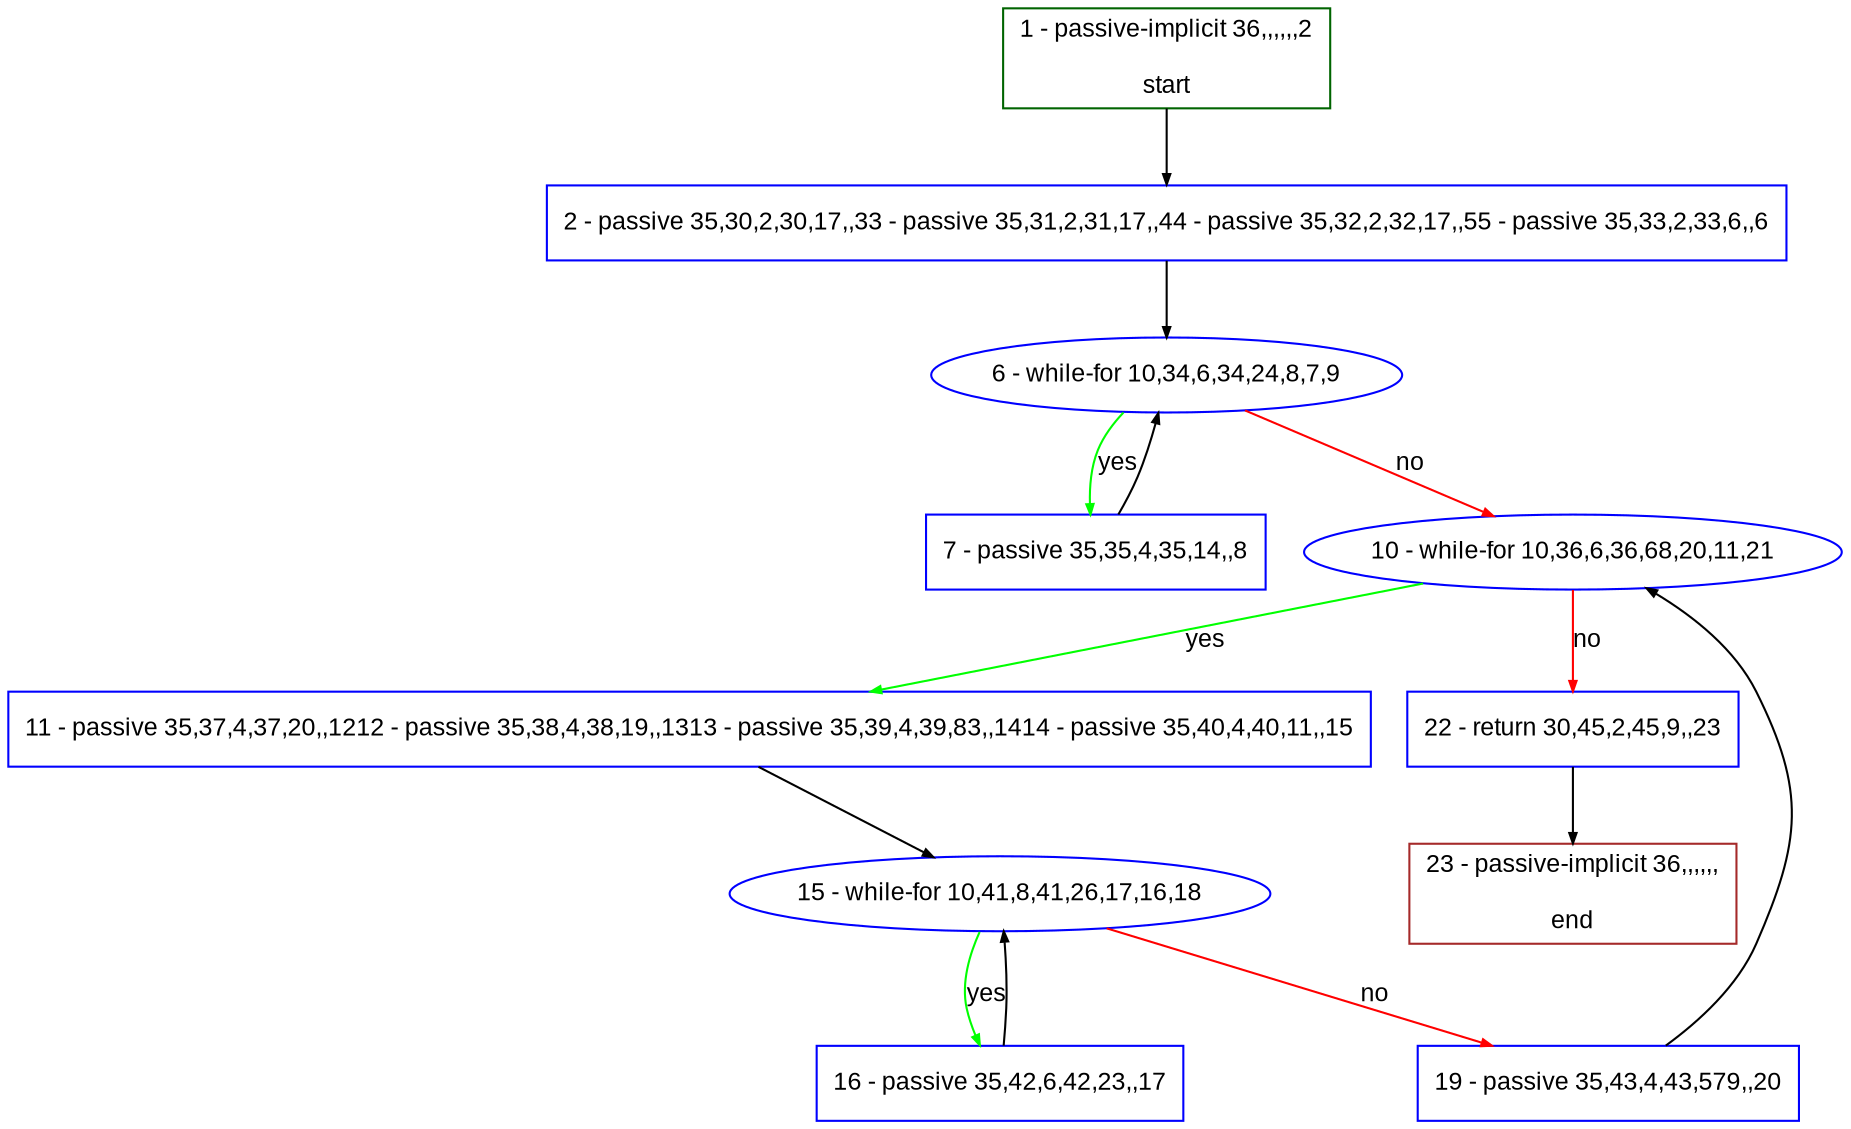 digraph "" {
  graph [pack="true", label="", fontsize="12", packmode="clust", fontname="Arial", fillcolor="#FFFFCC", bgcolor="white", style="rounded,filled", compound="true"];
  node [node_initialized="no", label="", color="grey", fontsize="12", fillcolor="white", fontname="Arial", style="filled", shape="rectangle", compound="true", fixedsize="false"];
  edge [fontcolor="black", arrowhead="normal", arrowtail="none", arrowsize="0.5", ltail="", label="", color="black", fontsize="12", lhead="", fontname="Arial", dir="forward", compound="true"];
  __N1 [label="2 - passive 35,30,2,30,17,,33 - passive 35,31,2,31,17,,44 - passive 35,32,2,32,17,,55 - passive 35,33,2,33,6,,6", color="#0000ff", fillcolor="#ffffff", style="filled", shape="box"];
  __N2 [label="1 - passive-implicit 36,,,,,,2\n\nstart", color="#006400", fillcolor="#ffffff", style="filled", shape="box"];
  __N3 [label="6 - while-for 10,34,6,34,24,8,7,9", color="#0000ff", fillcolor="#ffffff", style="filled", shape="oval"];
  __N4 [label="7 - passive 35,35,4,35,14,,8", color="#0000ff", fillcolor="#ffffff", style="filled", shape="box"];
  __N5 [label="10 - while-for 10,36,6,36,68,20,11,21", color="#0000ff", fillcolor="#ffffff", style="filled", shape="oval"];
  __N6 [label="11 - passive 35,37,4,37,20,,1212 - passive 35,38,4,38,19,,1313 - passive 35,39,4,39,83,,1414 - passive 35,40,4,40,11,,15", color="#0000ff", fillcolor="#ffffff", style="filled", shape="box"];
  __N7 [label="22 - return 30,45,2,45,9,,23", color="#0000ff", fillcolor="#ffffff", style="filled", shape="box"];
  __N8 [label="15 - while-for 10,41,8,41,26,17,16,18", color="#0000ff", fillcolor="#ffffff", style="filled", shape="oval"];
  __N9 [label="16 - passive 35,42,6,42,23,,17", color="#0000ff", fillcolor="#ffffff", style="filled", shape="box"];
  __N10 [label="19 - passive 35,43,4,43,579,,20", color="#0000ff", fillcolor="#ffffff", style="filled", shape="box"];
  __N11 [label="23 - passive-implicit 36,,,,,,\n\nend", color="#a52a2a", fillcolor="#ffffff", style="filled", shape="box"];
  __N2 -> __N1 [arrowhead="normal", arrowtail="none", color="#000000", label="", dir="forward"];
  __N1 -> __N3 [arrowhead="normal", arrowtail="none", color="#000000", label="", dir="forward"];
  __N3 -> __N4 [arrowhead="normal", arrowtail="none", color="#00ff00", label="yes", dir="forward"];
  __N4 -> __N3 [arrowhead="normal", arrowtail="none", color="#000000", label="", dir="forward"];
  __N3 -> __N5 [arrowhead="normal", arrowtail="none", color="#ff0000", label="no", dir="forward"];
  __N5 -> __N6 [arrowhead="normal", arrowtail="none", color="#00ff00", label="yes", dir="forward"];
  __N5 -> __N7 [arrowhead="normal", arrowtail="none", color="#ff0000", label="no", dir="forward"];
  __N6 -> __N8 [arrowhead="normal", arrowtail="none", color="#000000", label="", dir="forward"];
  __N8 -> __N9 [arrowhead="normal", arrowtail="none", color="#00ff00", label="yes", dir="forward"];
  __N9 -> __N8 [arrowhead="normal", arrowtail="none", color="#000000", label="", dir="forward"];
  __N8 -> __N10 [arrowhead="normal", arrowtail="none", color="#ff0000", label="no", dir="forward"];
  __N10 -> __N5 [arrowhead="normal", arrowtail="none", color="#000000", label="", dir="forward"];
  __N7 -> __N11 [arrowhead="normal", arrowtail="none", color="#000000", label="", dir="forward"];
}
